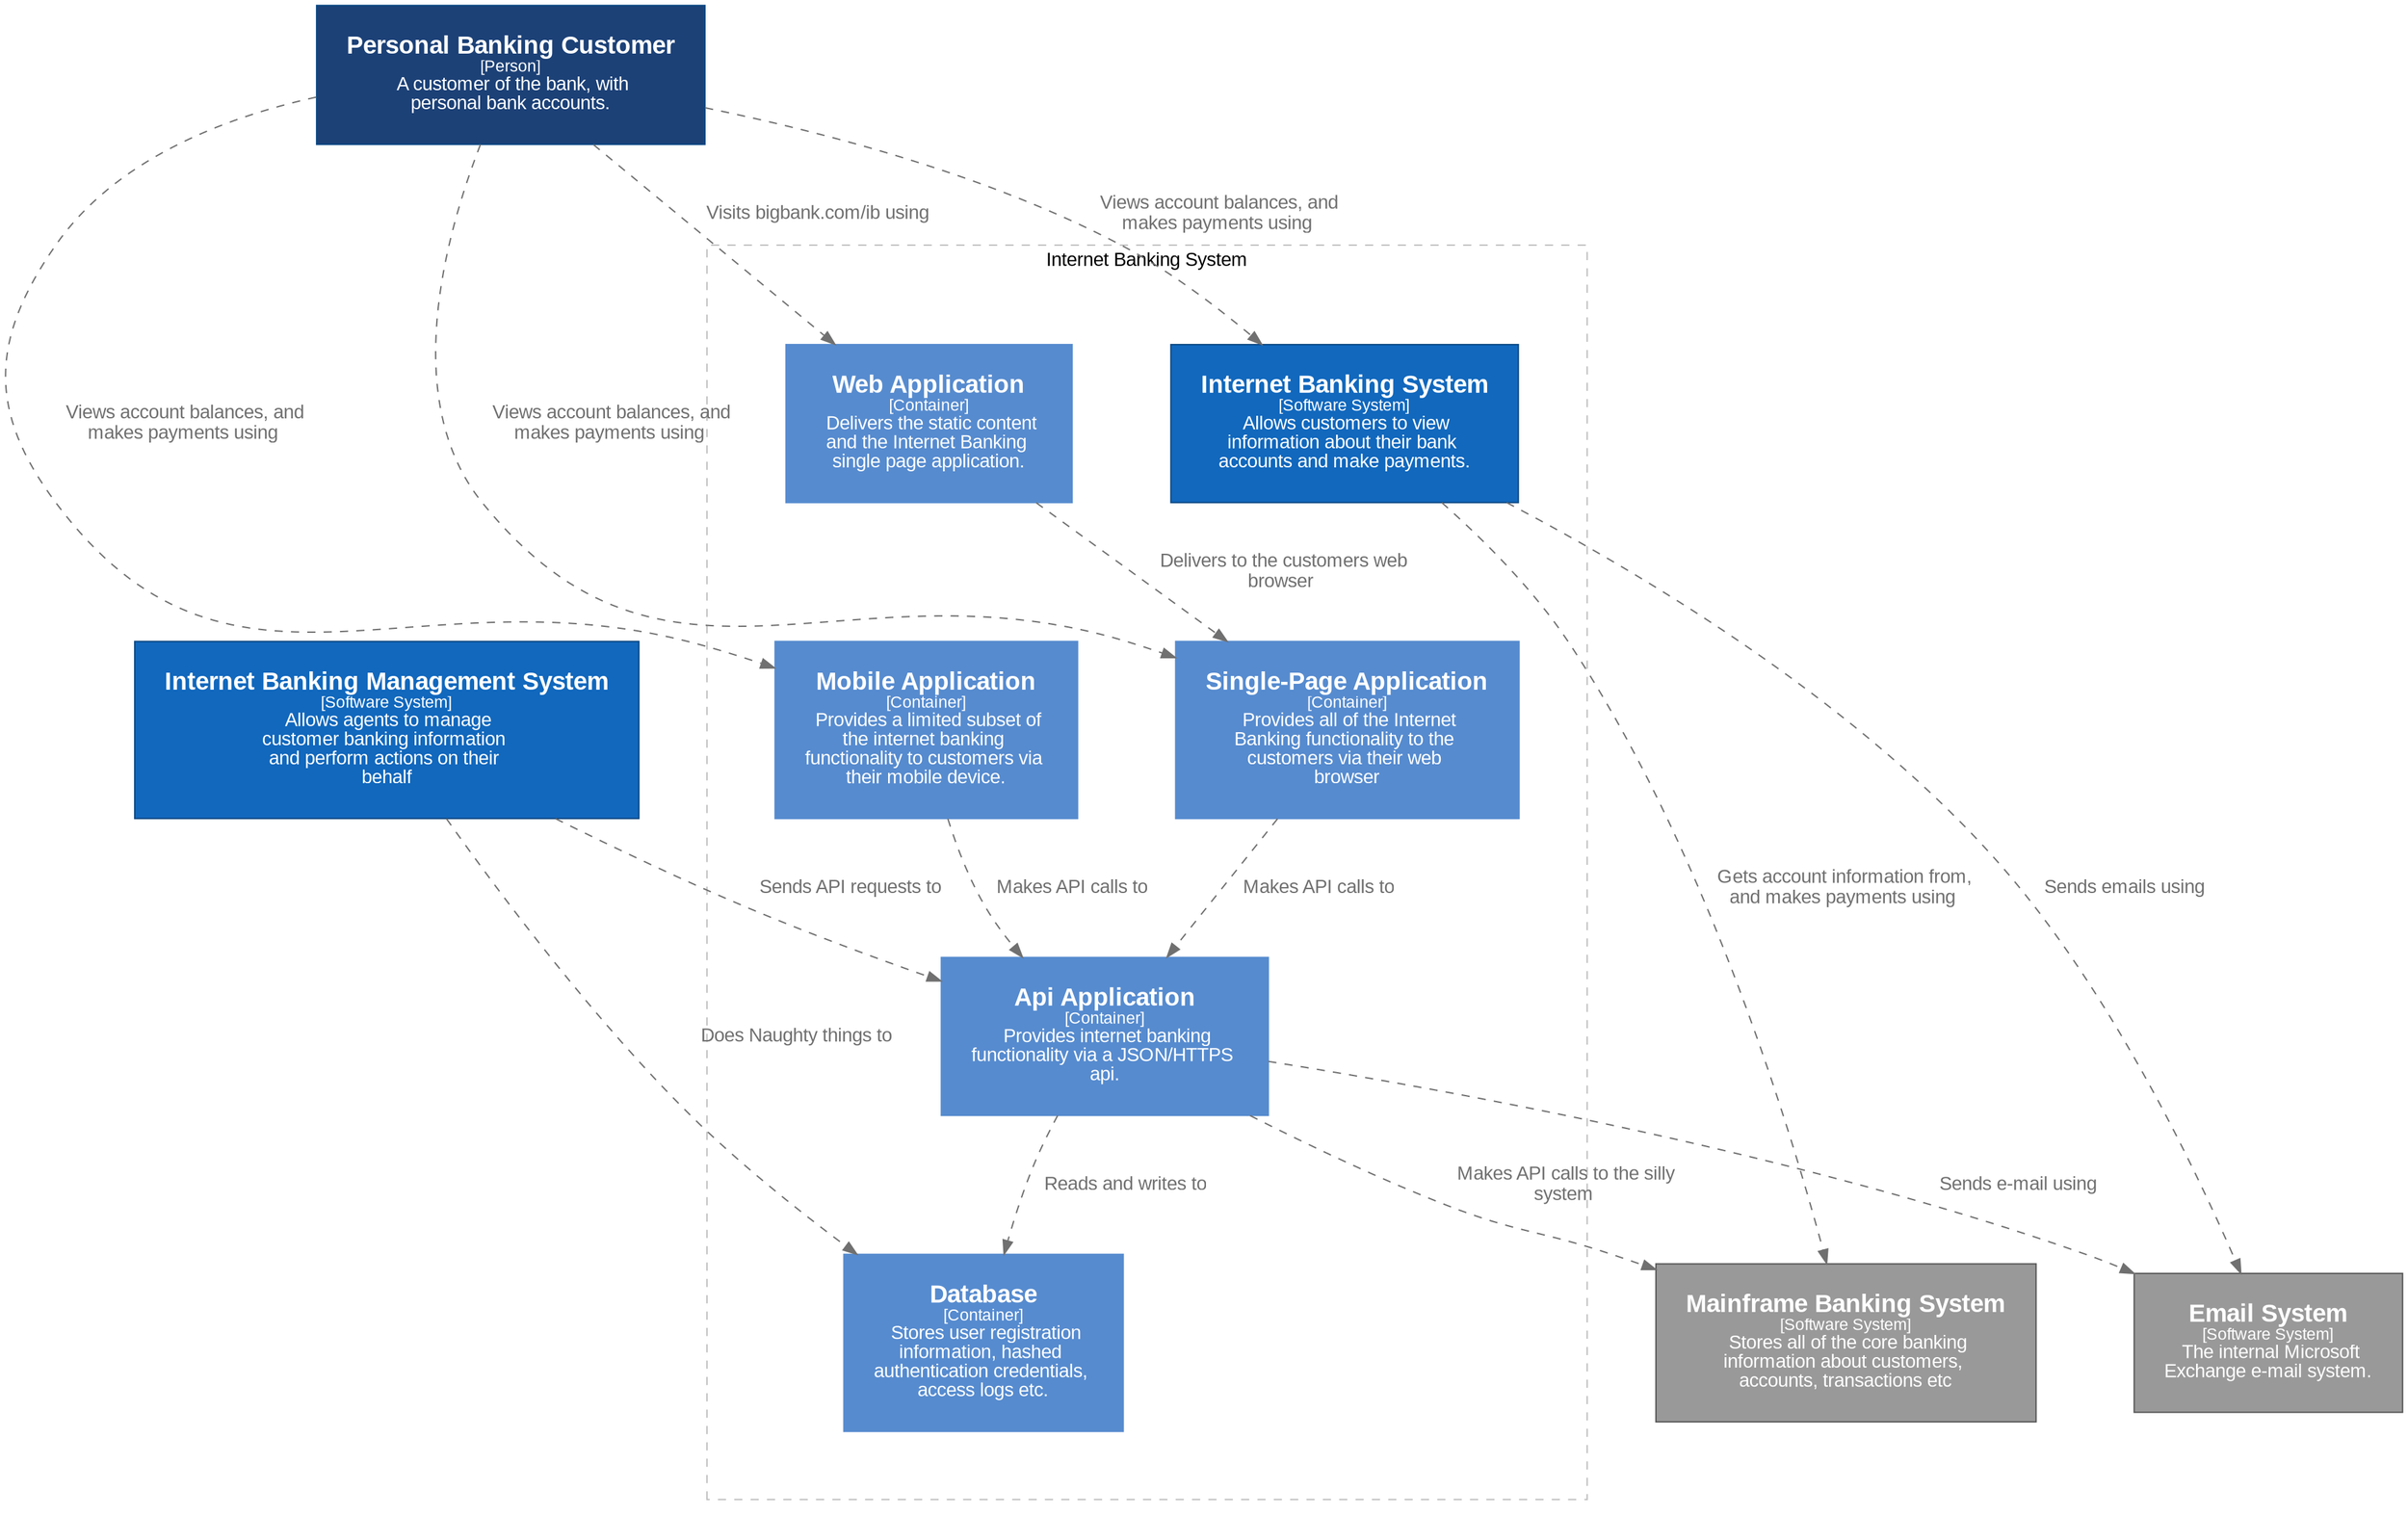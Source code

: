 digraph {
    compound=true
    graph [fontname="Arial", rankdir=TB, ranksep=1.0, nodesep=1.0]
    node [fontname="Arial", shape=box, margin="0.3,0.3"]
    edge [fontname="Arial"]

    subgraph cluster_internetBankingSystem {
        label = "Internet Banking System"
        style = "dashed"
        color = "grey"
        margin="50,50"
        
        internetBankingSystem [
        id="internetBankingSystem",
        shape="rect",
        label=<<font point-size="18"><b>Internet Banking System</b></font><br /><font point-size="12">[Software System]</font><br /><font point-size="14">  Allows customers to view <br />information about their bank <br />accounts and make payments.</font>>,
        style="filled",
        color="#0b4884",
        fillcolor="#1168bd",
        fontcolor="#ffffff"
    ]
apiApp [
        id="apiApp",
        shape="rect",
        label=<<font point-size="18"><b>Api Application</b></font><br /><font point-size="12">[Container]</font><br /><font point-size="14">  Provides internet banking <br />functionality via a JSON/HTTPS <br />api.</font>>,
        style="filled",
        color="#568BCF",
        fillcolor="#568BCF",
        fontcolor="#ffffff"
    ]
database [
        id="database",
        shape="rect",
        label=<<font point-size="18"><b>Database</b></font><br /><font point-size="12">[Container]</font><br /><font point-size="14">  Stores user registration <br />information, hashed <br />authentication credentials, <br />access logs etc.</font>>,
        style="filled",
        color="#568BCF",
        fillcolor="#568BCF",
        fontcolor="#ffffff"
    ]
webApp [
        id="webApp",
        shape="rect",
        label=<<font point-size="18"><b>Web Application</b></font><br /><font point-size="12">[Container]</font><br /><font point-size="14">  Delivers the static content <br />and the Internet Banking <br />single page application.</font>>,
        style="filled",
        color="#568BCF",
        fillcolor="#568BCF",
        fontcolor="#ffffff"
    ]
singlePageApp [
        id="singlePageApp",
        shape="rect",
        label=<<font point-size="18"><b>Single-Page Application</b></font><br /><font point-size="12">[Container]</font><br /><font point-size="14">  Provides all of the Internet <br />Banking functionality to the <br />customers via their web <br />browser</font>>,
        style="filled",
        color="#568BCF",
        fillcolor="#568BCF",
        fontcolor="#ffffff"
    ]
mobileApp [
        id="mobileApp",
        shape="rect",
        label=<<font point-size="18"><b>Mobile Application</b></font><br /><font point-size="12">[Container]</font><br /><font point-size="14">  Provides a limited subset of <br />the internet banking <br />functionality to customers via <br />their mobile device.</font>>,
        style="filled",
        color="#568BCF",
        fillcolor="#568BCF",
        fontcolor="#ffffff"
    ]
        
    }

customer [
        id="customer",
        shape="rect",
        label=<<font point-size="18"><b>Personal Banking Customer</b></font><br /><font point-size="12">[Person]</font><br /><font point-size="14">  A customer of the bank, with <br />personal bank accounts.</font>>,
        style="filled",
        color="#0b4884",
        fillcolor="#1C4177",
        fontcolor="#ffffff"
    ]
emailSystem [
        id="emailSystem",
        shape="rect",
        label=<<font point-size="18"><b>Email System</b></font><br /><font point-size="12">[Software System]</font><br /><font point-size="14">  The internal Microsoft <br />Exchange e-mail system.</font>>,
        style="filled",
        color="#5a5a5a",
        fillcolor="#999999",
        fontcolor="#ffffff"
    ]
mainframeBankingSystem [
        id="mainframeBankingSystem",
        shape="rect",
        label=<<font point-size="18"><b>Mainframe Banking System</b></font><br /><font point-size="12">[Software System]</font><br /><font point-size="14">  Stores all of the core banking <br />information about customers, <br />accounts, transactions etc</font>>,
        style="filled",
        color="#5a5a5a",
        fillcolor="#999999",
        fontcolor="#ffffff"
    ]
internetBankingManagementSystem [
        id="internetBankingManagementSystem",
        shape="rect",
        label=<<font point-size="18"><b>Internet Banking Management System</b></font><br /><font point-size="12">[Software System]</font><br /><font point-size="14">  Allows agents to manage <br />customer banking information <br />and perform actions on their <br />behalf</font>>,
        style="filled",
        color="#0b4884",
        fillcolor="#1168bd",
        fontcolor="#ffffff"
    ]
customer -> internetBankingSystem [ id="100004", label=<<font point-size="14">  Views account balances, and <br />makes payments using</font>>, style="dashed", color="#707070", fontcolor="#707070" ]
internetBankingSystem -> emailSystem [ id="100008", label=<<font point-size="14">  Sends emails using</font>>, style="dashed", color="#707070", fontcolor="#707070" ]
internetBankingSystem -> mainframeBankingSystem [ id="100009", label=<<font point-size="14">  Gets account information from, <br />and makes payments using</font>>, style="dashed", color="#707070", fontcolor="#707070" ]
internetBankingManagementSystem -> apiApp [ id="100000", label=<<font point-size="14">  Sends API requests to</font>>, style="dashed", color="#707070", fontcolor="#707070" ]
internetBankingManagementSystem -> database [ id="100001", label=<<font point-size="14">  Does Naughty things to</font>>, style="dashed", color="#707070", fontcolor="#707070" ]
customer -> webApp [ id="100005", label=<<font point-size="14">  Visits bigbank.com/ib using</font>>, style="dashed", color="#707070", fontcolor="#707070" ]
customer -> singlePageApp [ id="100007", label=<<font point-size="14">  Views account balances, and <br />makes payments using</font>>, style="dashed", color="#707070", fontcolor="#707070" ]
webApp -> singlePageApp [ id="100010", label=<<font point-size="14">  Delivers to the customers web <br />browser</font>>, style="dashed", color="#707070", fontcolor="#707070" ]
apiApp -> emailSystem [ id="100012", label=<<font point-size="14">  Sends e-mail using</font>>, style="dashed", color="#707070", fontcolor="#707070" ]
customer -> mobileApp [ id="100013", label=<<font point-size="14">  Views account balances, and <br />makes payments using</font>>, style="dashed", color="#707070", fontcolor="#707070" ]
mobileApp -> apiApp [ id="100014", label=<<font point-size="14">  Makes API calls to</font>>, style="dashed", color="#707070", fontcolor="#707070" ]
apiApp -> database [ id="100016", label=<<font point-size="14">  Reads and writes to</font>>, style="dashed", color="#707070", fontcolor="#707070" ]
apiApp -> mainframeBankingSystem [ id="100017", label=<<font point-size="14">  Makes API calls to the silly <br />system</font>>, style="dashed", color="#707070", fontcolor="#707070" ]
singlePageApp -> apiApp [ id="100018", label=<<font point-size="14">  Makes API calls to</font>>, style="dashed", color="#707070", fontcolor="#707070" ]
     
}